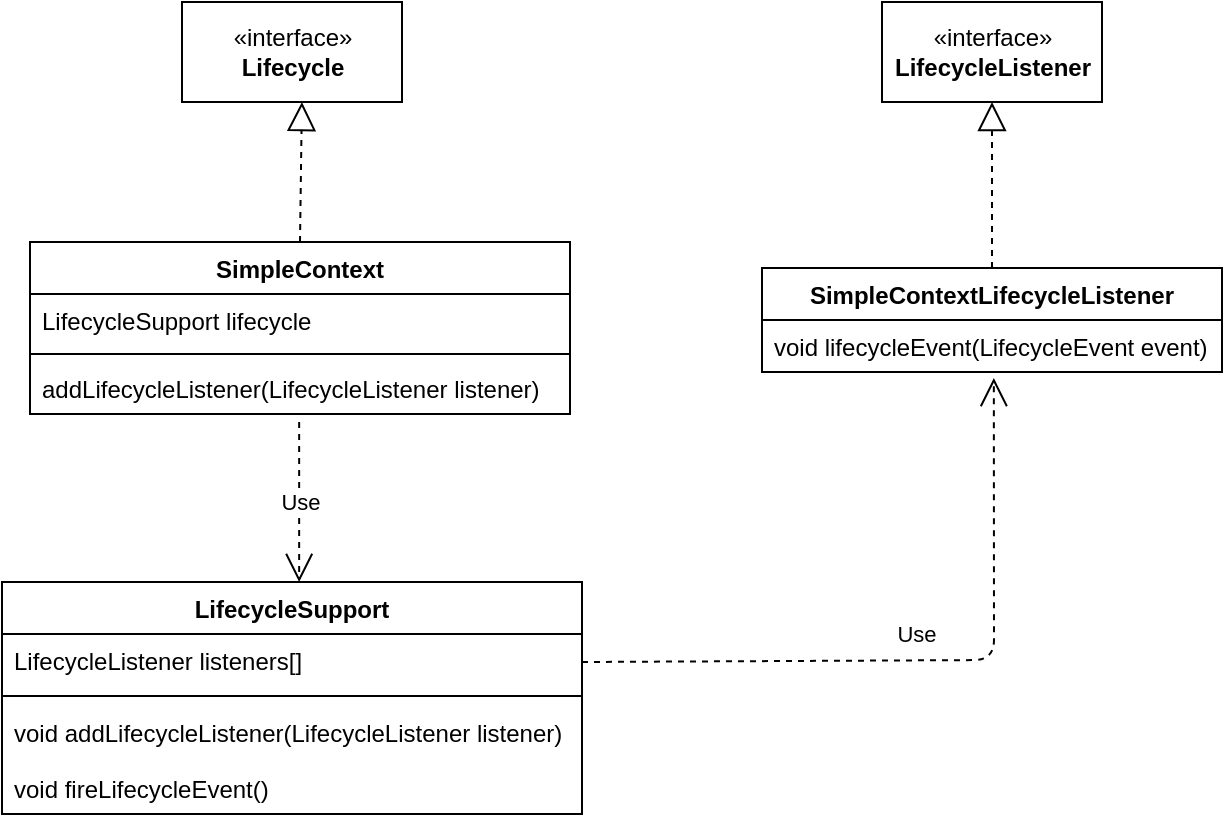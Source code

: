 <mxfile version="14.0.5" type="github">
  <diagram id="C5RBs43oDa-KdzZeNtuy" name="Page-1">
    <mxGraphModel dx="1109" dy="485" grid="1" gridSize="10" guides="1" tooltips="1" connect="1" arrows="1" fold="1" page="1" pageScale="1" pageWidth="827" pageHeight="1169" math="0" shadow="0">
      <root>
        <mxCell id="WIyWlLk6GJQsqaUBKTNV-0" />
        <mxCell id="WIyWlLk6GJQsqaUBKTNV-1" parent="WIyWlLk6GJQsqaUBKTNV-0" />
        <mxCell id="kiD24ojzUtkRjBsIPqxI-0" value="«interface»&lt;br&gt;&lt;b&gt;LifecycleListener&lt;/b&gt;" style="html=1;" vertex="1" parent="WIyWlLk6GJQsqaUBKTNV-1">
          <mxGeometry x="570" y="160" width="110" height="50" as="geometry" />
        </mxCell>
        <mxCell id="kiD24ojzUtkRjBsIPqxI-5" value="SimpleContextLifecycleListener" style="swimlane;fontStyle=1;align=center;verticalAlign=top;childLayout=stackLayout;horizontal=1;startSize=26;horizontalStack=0;resizeParent=1;resizeParentMax=0;resizeLast=0;collapsible=1;marginBottom=0;" vertex="1" parent="WIyWlLk6GJQsqaUBKTNV-1">
          <mxGeometry x="510" y="293" width="230" height="52" as="geometry" />
        </mxCell>
        <mxCell id="kiD24ojzUtkRjBsIPqxI-8" value="void lifecycleEvent(LifecycleEvent event)" style="text;strokeColor=none;fillColor=none;align=left;verticalAlign=top;spacingLeft=4;spacingRight=4;overflow=hidden;rotatable=0;points=[[0,0.5],[1,0.5]];portConstraint=eastwest;" vertex="1" parent="kiD24ojzUtkRjBsIPqxI-5">
          <mxGeometry y="26" width="230" height="26" as="geometry" />
        </mxCell>
        <mxCell id="kiD24ojzUtkRjBsIPqxI-9" value="" style="endArrow=block;dashed=1;endFill=0;endSize=12;html=1;entryX=0.5;entryY=1;entryDx=0;entryDy=0;exitX=0.5;exitY=0;exitDx=0;exitDy=0;" edge="1" parent="WIyWlLk6GJQsqaUBKTNV-1" source="kiD24ojzUtkRjBsIPqxI-5" target="kiD24ojzUtkRjBsIPqxI-0">
          <mxGeometry width="160" relative="1" as="geometry">
            <mxPoint x="624.5" y="280" as="sourcePoint" />
            <mxPoint x="625" y="170" as="targetPoint" />
          </mxGeometry>
        </mxCell>
        <mxCell id="kiD24ojzUtkRjBsIPqxI-10" value="SimpleContext" style="swimlane;fontStyle=1;align=center;verticalAlign=top;childLayout=stackLayout;horizontal=1;startSize=26;horizontalStack=0;resizeParent=1;resizeParentMax=0;resizeLast=0;collapsible=1;marginBottom=0;" vertex="1" parent="WIyWlLk6GJQsqaUBKTNV-1">
          <mxGeometry x="144" y="280" width="270" height="86" as="geometry" />
        </mxCell>
        <mxCell id="kiD24ojzUtkRjBsIPqxI-11" value="LifecycleSupport lifecycle" style="text;strokeColor=none;fillColor=none;align=left;verticalAlign=top;spacingLeft=4;spacingRight=4;overflow=hidden;rotatable=0;points=[[0,0.5],[1,0.5]];portConstraint=eastwest;" vertex="1" parent="kiD24ojzUtkRjBsIPqxI-10">
          <mxGeometry y="26" width="270" height="26" as="geometry" />
        </mxCell>
        <mxCell id="kiD24ojzUtkRjBsIPqxI-12" value="" style="line;strokeWidth=1;fillColor=none;align=left;verticalAlign=middle;spacingTop=-1;spacingLeft=3;spacingRight=3;rotatable=0;labelPosition=right;points=[];portConstraint=eastwest;" vertex="1" parent="kiD24ojzUtkRjBsIPqxI-10">
          <mxGeometry y="52" width="270" height="8" as="geometry" />
        </mxCell>
        <mxCell id="kiD24ojzUtkRjBsIPqxI-13" value="addLifecycleListener(LifecycleListener listener)" style="text;strokeColor=none;fillColor=none;align=left;verticalAlign=top;spacingLeft=4;spacingRight=4;overflow=hidden;rotatable=0;points=[[0,0.5],[1,0.5]];portConstraint=eastwest;" vertex="1" parent="kiD24ojzUtkRjBsIPqxI-10">
          <mxGeometry y="60" width="270" height="26" as="geometry" />
        </mxCell>
        <mxCell id="kiD24ojzUtkRjBsIPqxI-14" value="«interface»&lt;br&gt;&lt;b&gt;Lifecycle&lt;/b&gt;" style="html=1;" vertex="1" parent="WIyWlLk6GJQsqaUBKTNV-1">
          <mxGeometry x="220" y="160" width="110" height="50" as="geometry" />
        </mxCell>
        <mxCell id="kiD24ojzUtkRjBsIPqxI-15" value="" style="endArrow=block;dashed=1;endFill=0;endSize=12;html=1;exitX=0.5;exitY=0;exitDx=0;exitDy=0;entryX=0.545;entryY=1;entryDx=0;entryDy=0;entryPerimeter=0;" edge="1" parent="WIyWlLk6GJQsqaUBKTNV-1" source="kiD24ojzUtkRjBsIPqxI-10" target="kiD24ojzUtkRjBsIPqxI-14">
          <mxGeometry width="160" relative="1" as="geometry">
            <mxPoint x="330" y="300" as="sourcePoint" />
            <mxPoint x="280" y="170" as="targetPoint" />
          </mxGeometry>
        </mxCell>
        <mxCell id="kiD24ojzUtkRjBsIPqxI-16" value="LifecycleSupport" style="swimlane;fontStyle=1;align=center;verticalAlign=top;childLayout=stackLayout;horizontal=1;startSize=26;horizontalStack=0;resizeParent=1;resizeParentMax=0;resizeLast=0;collapsible=1;marginBottom=0;" vertex="1" parent="WIyWlLk6GJQsqaUBKTNV-1">
          <mxGeometry x="130" y="450" width="290" height="116" as="geometry" />
        </mxCell>
        <mxCell id="kiD24ojzUtkRjBsIPqxI-17" value="LifecycleListener listeners[]" style="text;strokeColor=none;fillColor=none;align=left;verticalAlign=top;spacingLeft=4;spacingRight=4;overflow=hidden;rotatable=0;points=[[0,0.5],[1,0.5]];portConstraint=eastwest;" vertex="1" parent="kiD24ojzUtkRjBsIPqxI-16">
          <mxGeometry y="26" width="290" height="26" as="geometry" />
        </mxCell>
        <mxCell id="kiD24ojzUtkRjBsIPqxI-18" value="" style="line;strokeWidth=1;fillColor=none;align=left;verticalAlign=middle;spacingTop=-1;spacingLeft=3;spacingRight=3;rotatable=0;labelPosition=right;points=[];portConstraint=eastwest;" vertex="1" parent="kiD24ojzUtkRjBsIPqxI-16">
          <mxGeometry y="52" width="290" height="10" as="geometry" />
        </mxCell>
        <mxCell id="kiD24ojzUtkRjBsIPqxI-19" value="void addLifecycleListener(LifecycleListener listener)" style="text;strokeColor=none;fillColor=none;align=left;verticalAlign=top;spacingLeft=4;spacingRight=4;overflow=hidden;rotatable=0;points=[[0,0.5],[1,0.5]];portConstraint=eastwest;" vertex="1" parent="kiD24ojzUtkRjBsIPqxI-16">
          <mxGeometry y="62" width="290" height="28" as="geometry" />
        </mxCell>
        <mxCell id="kiD24ojzUtkRjBsIPqxI-25" value="void fireLifecycleEvent()" style="text;strokeColor=none;fillColor=none;align=left;verticalAlign=top;spacingLeft=4;spacingRight=4;overflow=hidden;rotatable=0;points=[[0,0.5],[1,0.5]];portConstraint=eastwest;" vertex="1" parent="kiD24ojzUtkRjBsIPqxI-16">
          <mxGeometry y="90" width="290" height="26" as="geometry" />
        </mxCell>
        <mxCell id="kiD24ojzUtkRjBsIPqxI-20" value="Use" style="endArrow=open;endSize=12;dashed=1;html=1;entryX=0.504;entryY=1.115;entryDx=0;entryDy=0;entryPerimeter=0;" edge="1" parent="WIyWlLk6GJQsqaUBKTNV-1" target="kiD24ojzUtkRjBsIPqxI-8">
          <mxGeometry x="-0.034" y="13" width="160" relative="1" as="geometry">
            <mxPoint x="420" y="490" as="sourcePoint" />
            <mxPoint x="640" y="370" as="targetPoint" />
            <Array as="points">
              <mxPoint x="626" y="489" />
            </Array>
            <mxPoint as="offset" />
          </mxGeometry>
        </mxCell>
        <mxCell id="kiD24ojzUtkRjBsIPqxI-21" value="Use" style="endArrow=open;endSize=12;dashed=1;html=1;" edge="1" parent="WIyWlLk6GJQsqaUBKTNV-1">
          <mxGeometry width="160" relative="1" as="geometry">
            <mxPoint x="278.58" y="370" as="sourcePoint" />
            <mxPoint x="278.58" y="450" as="targetPoint" />
            <Array as="points" />
          </mxGeometry>
        </mxCell>
      </root>
    </mxGraphModel>
  </diagram>
</mxfile>
